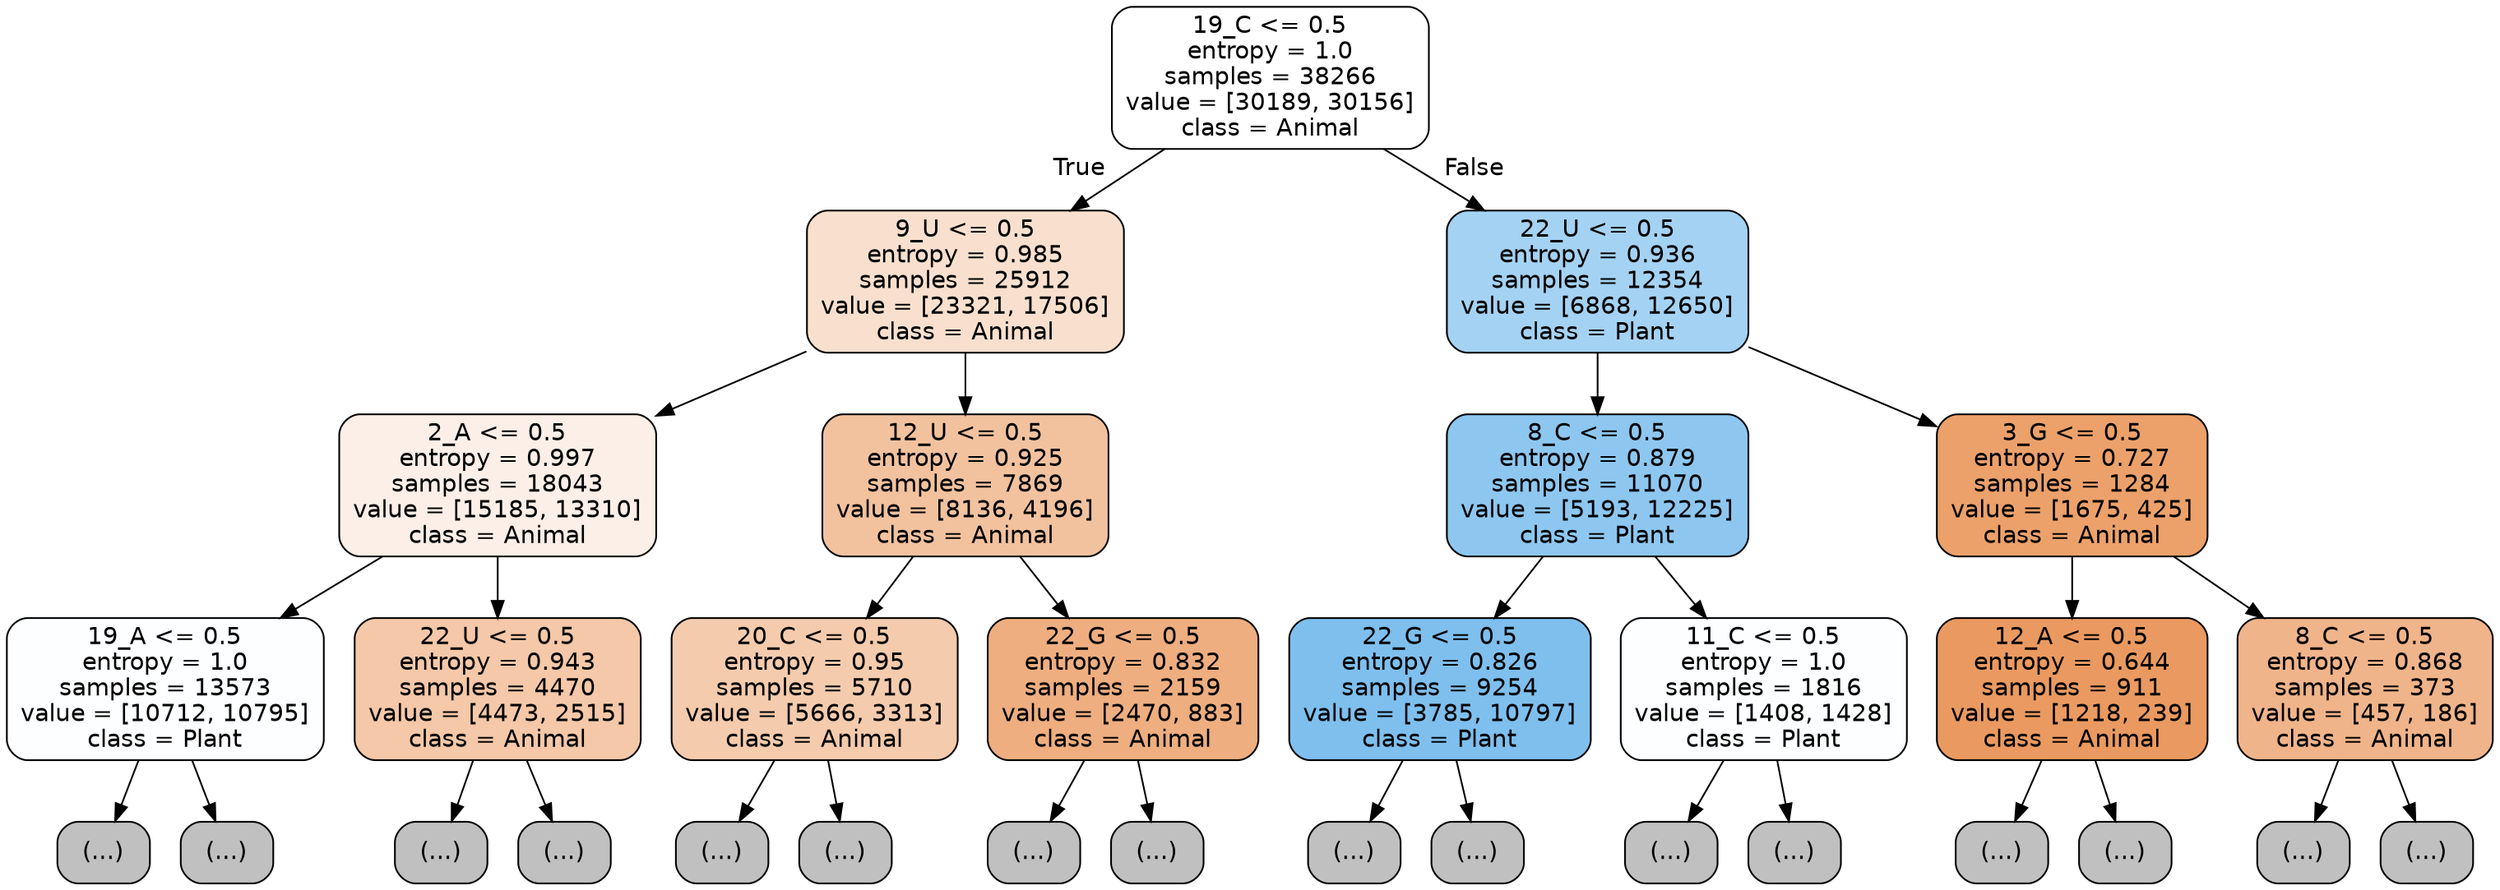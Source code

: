 digraph Tree {
node [shape=box, style="filled, rounded", color="black", fontname="helvetica"] ;
edge [fontname="helvetica"] ;
0 [label="19_C <= 0.5\nentropy = 1.0\nsamples = 38266\nvalue = [30189, 30156]\nclass = Animal", fillcolor="#ffffff"] ;
1 [label="9_U <= 0.5\nentropy = 0.985\nsamples = 25912\nvalue = [23321, 17506]\nclass = Animal", fillcolor="#f9e0ce"] ;
0 -> 1 [labeldistance=2.5, labelangle=45, headlabel="True"] ;
2 [label="2_A <= 0.5\nentropy = 0.997\nsamples = 18043\nvalue = [15185, 13310]\nclass = Animal", fillcolor="#fcefe7"] ;
1 -> 2 ;
3 [label="19_A <= 0.5\nentropy = 1.0\nsamples = 13573\nvalue = [10712, 10795]\nclass = Plant", fillcolor="#fdfeff"] ;
2 -> 3 ;
4 [label="(...)", fillcolor="#C0C0C0"] ;
3 -> 4 ;
4969 [label="(...)", fillcolor="#C0C0C0"] ;
3 -> 4969 ;
7024 [label="22_U <= 0.5\nentropy = 0.943\nsamples = 4470\nvalue = [4473, 2515]\nclass = Animal", fillcolor="#f4c8a8"] ;
2 -> 7024 ;
7025 [label="(...)", fillcolor="#C0C0C0"] ;
7024 -> 7025 ;
8936 [label="(...)", fillcolor="#C0C0C0"] ;
7024 -> 8936 ;
9189 [label="12_U <= 0.5\nentropy = 0.925\nsamples = 7869\nvalue = [8136, 4196]\nclass = Animal", fillcolor="#f2c29f"] ;
1 -> 9189 ;
9190 [label="20_C <= 0.5\nentropy = 0.95\nsamples = 5710\nvalue = [5666, 3313]\nclass = Animal", fillcolor="#f4cbad"] ;
9189 -> 9190 ;
9191 [label="(...)", fillcolor="#C0C0C0"] ;
9190 -> 9191 ;
11248 [label="(...)", fillcolor="#C0C0C0"] ;
9190 -> 11248 ;
11905 [label="22_G <= 0.5\nentropy = 0.832\nsamples = 2159\nvalue = [2470, 883]\nclass = Animal", fillcolor="#eeae80"] ;
9189 -> 11905 ;
11906 [label="(...)", fillcolor="#C0C0C0"] ;
11905 -> 11906 ;
12817 [label="(...)", fillcolor="#C0C0C0"] ;
11905 -> 12817 ;
12946 [label="22_U <= 0.5\nentropy = 0.936\nsamples = 12354\nvalue = [6868, 12650]\nclass = Plant", fillcolor="#a4d2f3"] ;
0 -> 12946 [labeldistance=2.5, labelangle=-45, headlabel="False"] ;
12947 [label="8_C <= 0.5\nentropy = 0.879\nsamples = 11070\nvalue = [5193, 12225]\nclass = Plant", fillcolor="#8dc7f0"] ;
12946 -> 12947 ;
12948 [label="22_G <= 0.5\nentropy = 0.826\nsamples = 9254\nvalue = [3785, 10797]\nclass = Plant", fillcolor="#7ebfee"] ;
12947 -> 12948 ;
12949 [label="(...)", fillcolor="#C0C0C0"] ;
12948 -> 12949 ;
15404 [label="(...)", fillcolor="#C0C0C0"] ;
12948 -> 15404 ;
15789 [label="11_C <= 0.5\nentropy = 1.0\nsamples = 1816\nvalue = [1408, 1428]\nclass = Plant", fillcolor="#fcfeff"] ;
12947 -> 15789 ;
15790 [label="(...)", fillcolor="#C0C0C0"] ;
15789 -> 15790 ;
16419 [label="(...)", fillcolor="#C0C0C0"] ;
15789 -> 16419 ;
16612 [label="3_G <= 0.5\nentropy = 0.727\nsamples = 1284\nvalue = [1675, 425]\nclass = Animal", fillcolor="#eca16b"] ;
12946 -> 16612 ;
16613 [label="12_A <= 0.5\nentropy = 0.644\nsamples = 911\nvalue = [1218, 239]\nclass = Animal", fillcolor="#ea9a60"] ;
16612 -> 16613 ;
16614 [label="(...)", fillcolor="#C0C0C0"] ;
16613 -> 16614 ;
16869 [label="(...)", fillcolor="#C0C0C0"] ;
16613 -> 16869 ;
16980 [label="8_C <= 0.5\nentropy = 0.868\nsamples = 373\nvalue = [457, 186]\nclass = Animal", fillcolor="#f0b48a"] ;
16612 -> 16980 ;
16981 [label="(...)", fillcolor="#C0C0C0"] ;
16980 -> 16981 ;
17072 [label="(...)", fillcolor="#C0C0C0"] ;
16980 -> 17072 ;
}